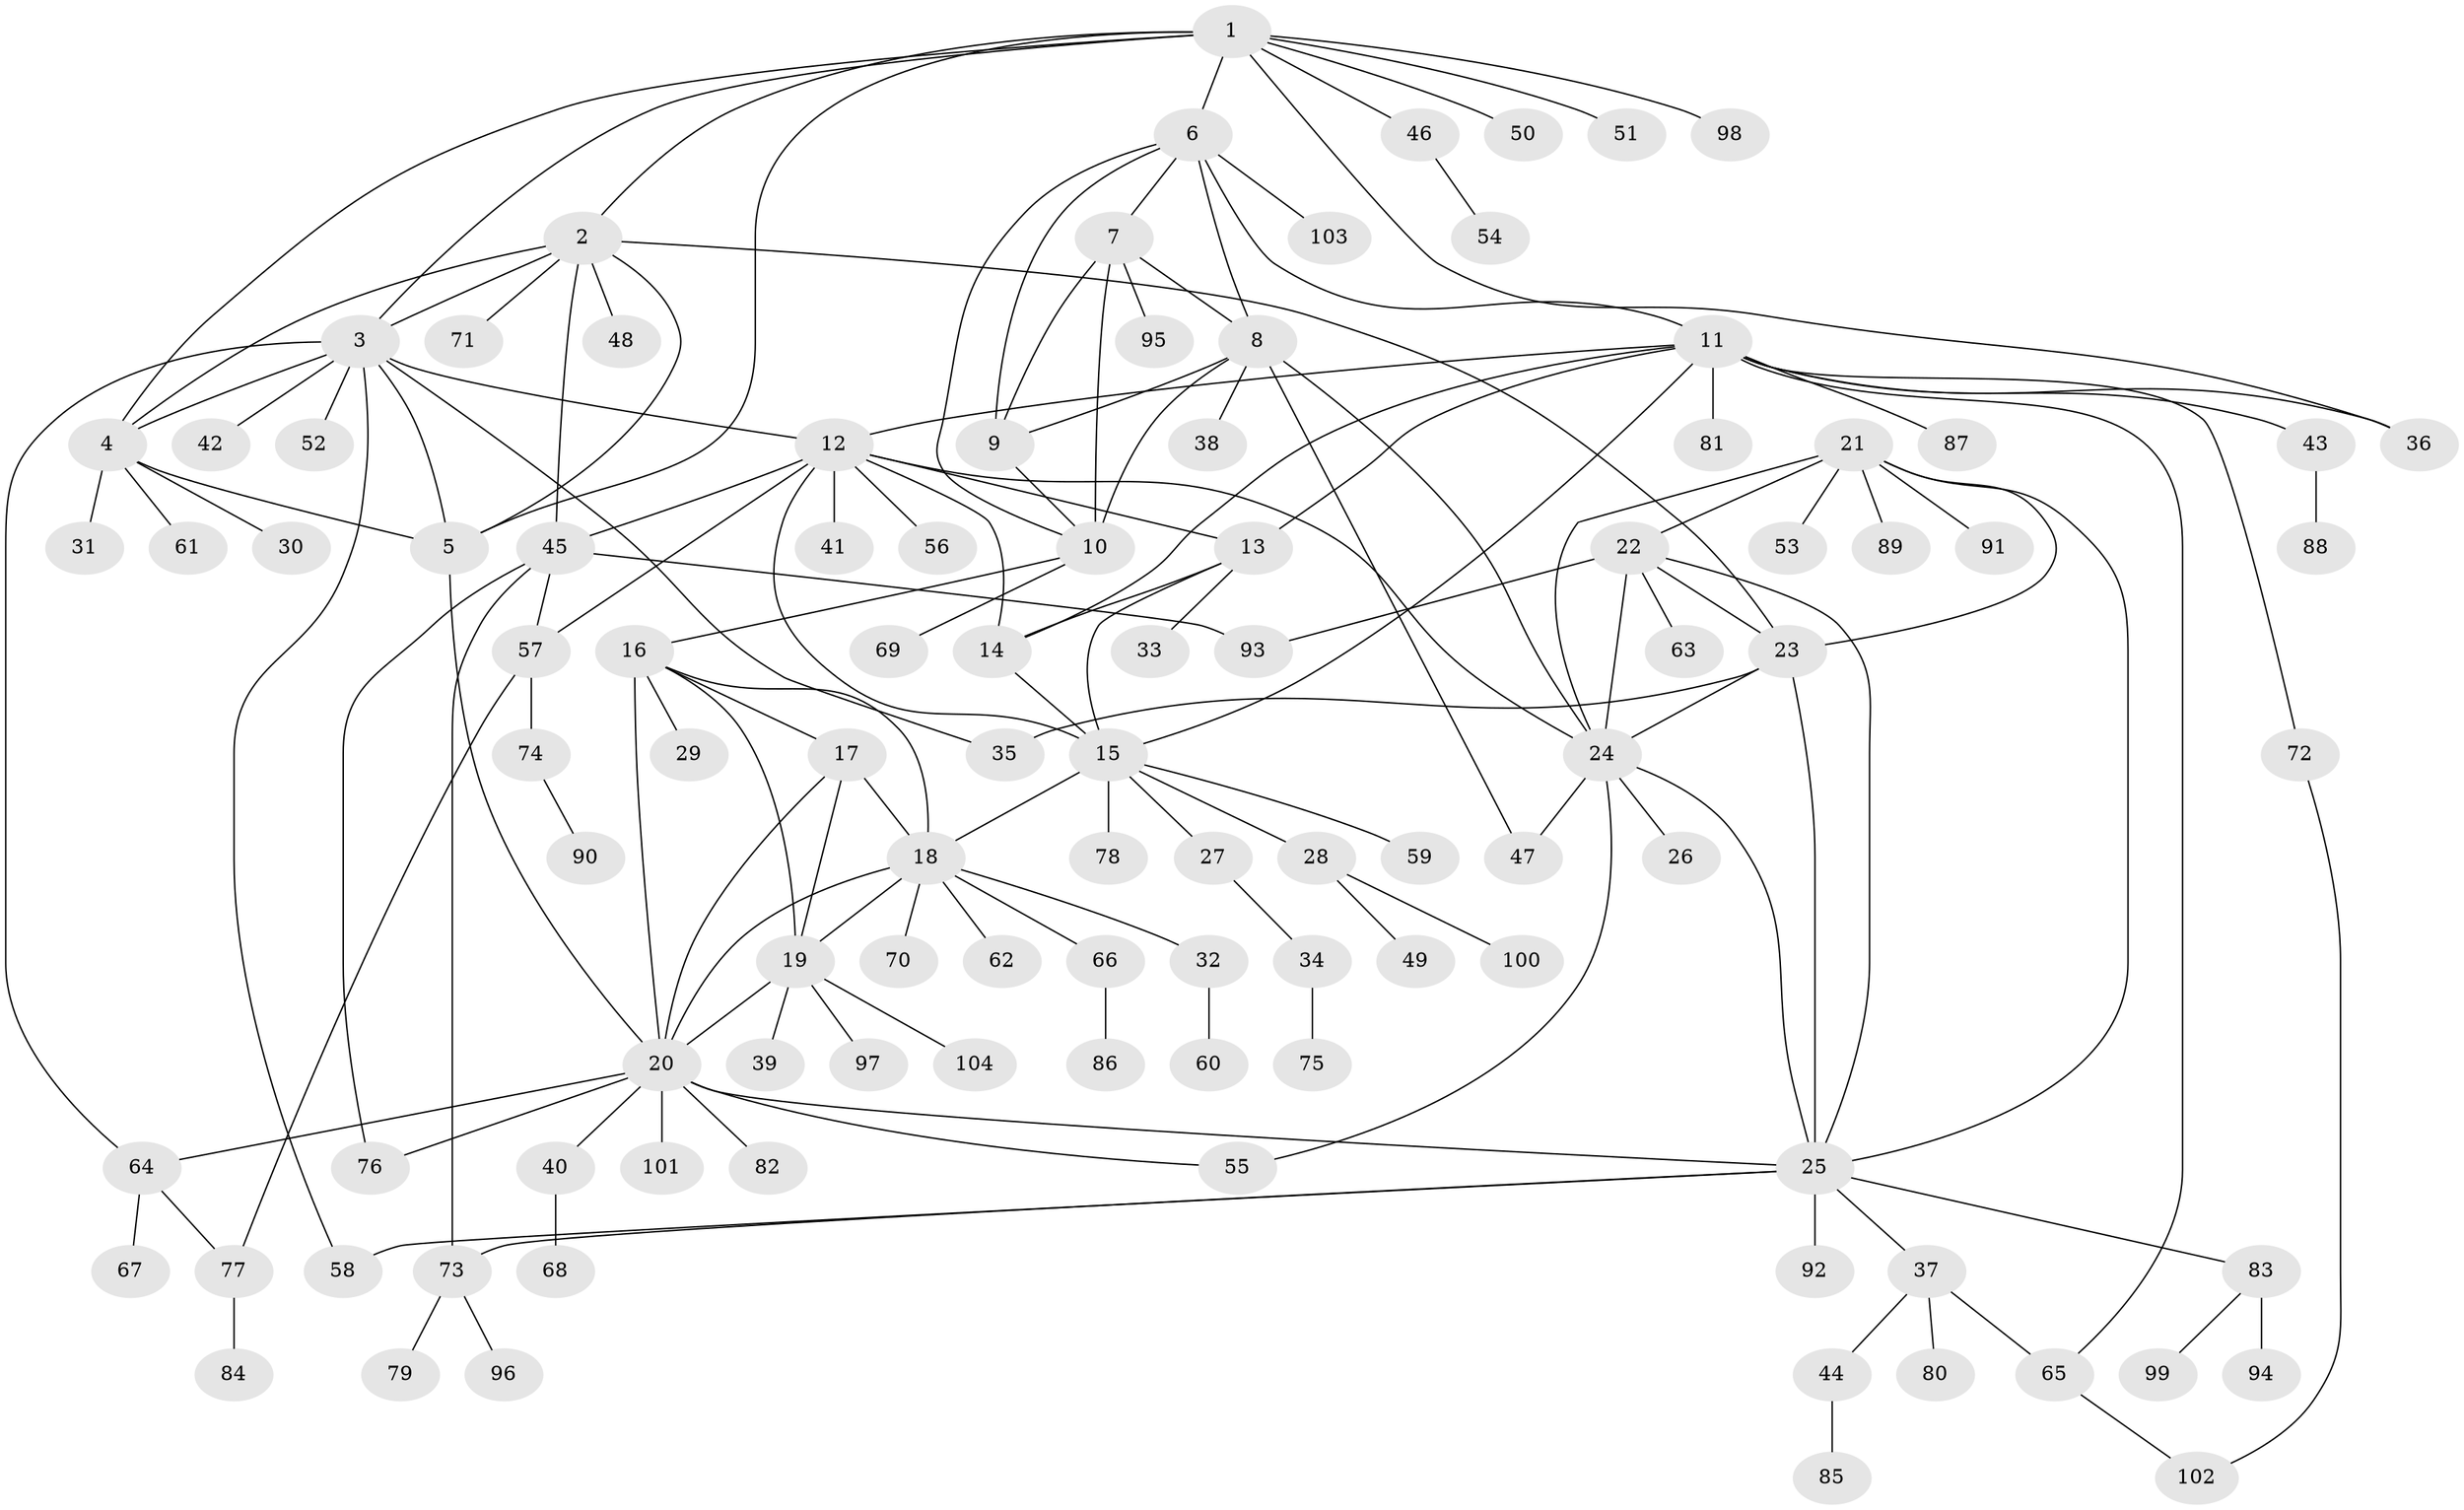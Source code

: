 // coarse degree distribution, {4: 0.09615384615384616, 5: 0.09615384615384616, 7: 0.057692307692307696, 2: 0.17307692307692307, 1: 0.36538461538461536, 3: 0.07692307692307693, 6: 0.057692307692307696, 11: 0.019230769230769232, 8: 0.019230769230769232, 9: 0.038461538461538464}
// Generated by graph-tools (version 1.1) at 2025/37/03/04/25 23:37:43]
// undirected, 104 vertices, 153 edges
graph export_dot {
  node [color=gray90,style=filled];
  1;
  2;
  3;
  4;
  5;
  6;
  7;
  8;
  9;
  10;
  11;
  12;
  13;
  14;
  15;
  16;
  17;
  18;
  19;
  20;
  21;
  22;
  23;
  24;
  25;
  26;
  27;
  28;
  29;
  30;
  31;
  32;
  33;
  34;
  35;
  36;
  37;
  38;
  39;
  40;
  41;
  42;
  43;
  44;
  45;
  46;
  47;
  48;
  49;
  50;
  51;
  52;
  53;
  54;
  55;
  56;
  57;
  58;
  59;
  60;
  61;
  62;
  63;
  64;
  65;
  66;
  67;
  68;
  69;
  70;
  71;
  72;
  73;
  74;
  75;
  76;
  77;
  78;
  79;
  80;
  81;
  82;
  83;
  84;
  85;
  86;
  87;
  88;
  89;
  90;
  91;
  92;
  93;
  94;
  95;
  96;
  97;
  98;
  99;
  100;
  101;
  102;
  103;
  104;
  1 -- 2;
  1 -- 3;
  1 -- 4;
  1 -- 5;
  1 -- 6;
  1 -- 36;
  1 -- 46;
  1 -- 50;
  1 -- 51;
  1 -- 98;
  2 -- 3;
  2 -- 4;
  2 -- 5;
  2 -- 23;
  2 -- 45;
  2 -- 48;
  2 -- 71;
  3 -- 4;
  3 -- 5;
  3 -- 12;
  3 -- 35;
  3 -- 42;
  3 -- 52;
  3 -- 58;
  3 -- 64;
  4 -- 5;
  4 -- 30;
  4 -- 31;
  4 -- 61;
  5 -- 20;
  6 -- 7;
  6 -- 8;
  6 -- 9;
  6 -- 10;
  6 -- 11;
  6 -- 103;
  7 -- 8;
  7 -- 9;
  7 -- 10;
  7 -- 95;
  8 -- 9;
  8 -- 10;
  8 -- 24;
  8 -- 38;
  8 -- 47;
  9 -- 10;
  10 -- 16;
  10 -- 69;
  11 -- 12;
  11 -- 13;
  11 -- 14;
  11 -- 15;
  11 -- 36;
  11 -- 43;
  11 -- 65;
  11 -- 72;
  11 -- 81;
  11 -- 87;
  12 -- 13;
  12 -- 14;
  12 -- 15;
  12 -- 24;
  12 -- 41;
  12 -- 45;
  12 -- 56;
  12 -- 57;
  13 -- 14;
  13 -- 15;
  13 -- 33;
  14 -- 15;
  15 -- 18;
  15 -- 27;
  15 -- 28;
  15 -- 59;
  15 -- 78;
  16 -- 17;
  16 -- 18;
  16 -- 19;
  16 -- 20;
  16 -- 29;
  17 -- 18;
  17 -- 19;
  17 -- 20;
  18 -- 19;
  18 -- 20;
  18 -- 32;
  18 -- 62;
  18 -- 66;
  18 -- 70;
  19 -- 20;
  19 -- 39;
  19 -- 97;
  19 -- 104;
  20 -- 25;
  20 -- 40;
  20 -- 55;
  20 -- 64;
  20 -- 76;
  20 -- 82;
  20 -- 101;
  21 -- 22;
  21 -- 23;
  21 -- 24;
  21 -- 25;
  21 -- 53;
  21 -- 89;
  21 -- 91;
  22 -- 23;
  22 -- 24;
  22 -- 25;
  22 -- 63;
  22 -- 93;
  23 -- 24;
  23 -- 25;
  23 -- 35;
  24 -- 25;
  24 -- 26;
  24 -- 47;
  24 -- 55;
  25 -- 37;
  25 -- 58;
  25 -- 73;
  25 -- 83;
  25 -- 92;
  27 -- 34;
  28 -- 49;
  28 -- 100;
  32 -- 60;
  34 -- 75;
  37 -- 44;
  37 -- 65;
  37 -- 80;
  40 -- 68;
  43 -- 88;
  44 -- 85;
  45 -- 57;
  45 -- 73;
  45 -- 76;
  45 -- 93;
  46 -- 54;
  57 -- 74;
  57 -- 77;
  64 -- 67;
  64 -- 77;
  65 -- 102;
  66 -- 86;
  72 -- 102;
  73 -- 79;
  73 -- 96;
  74 -- 90;
  77 -- 84;
  83 -- 94;
  83 -- 99;
}
